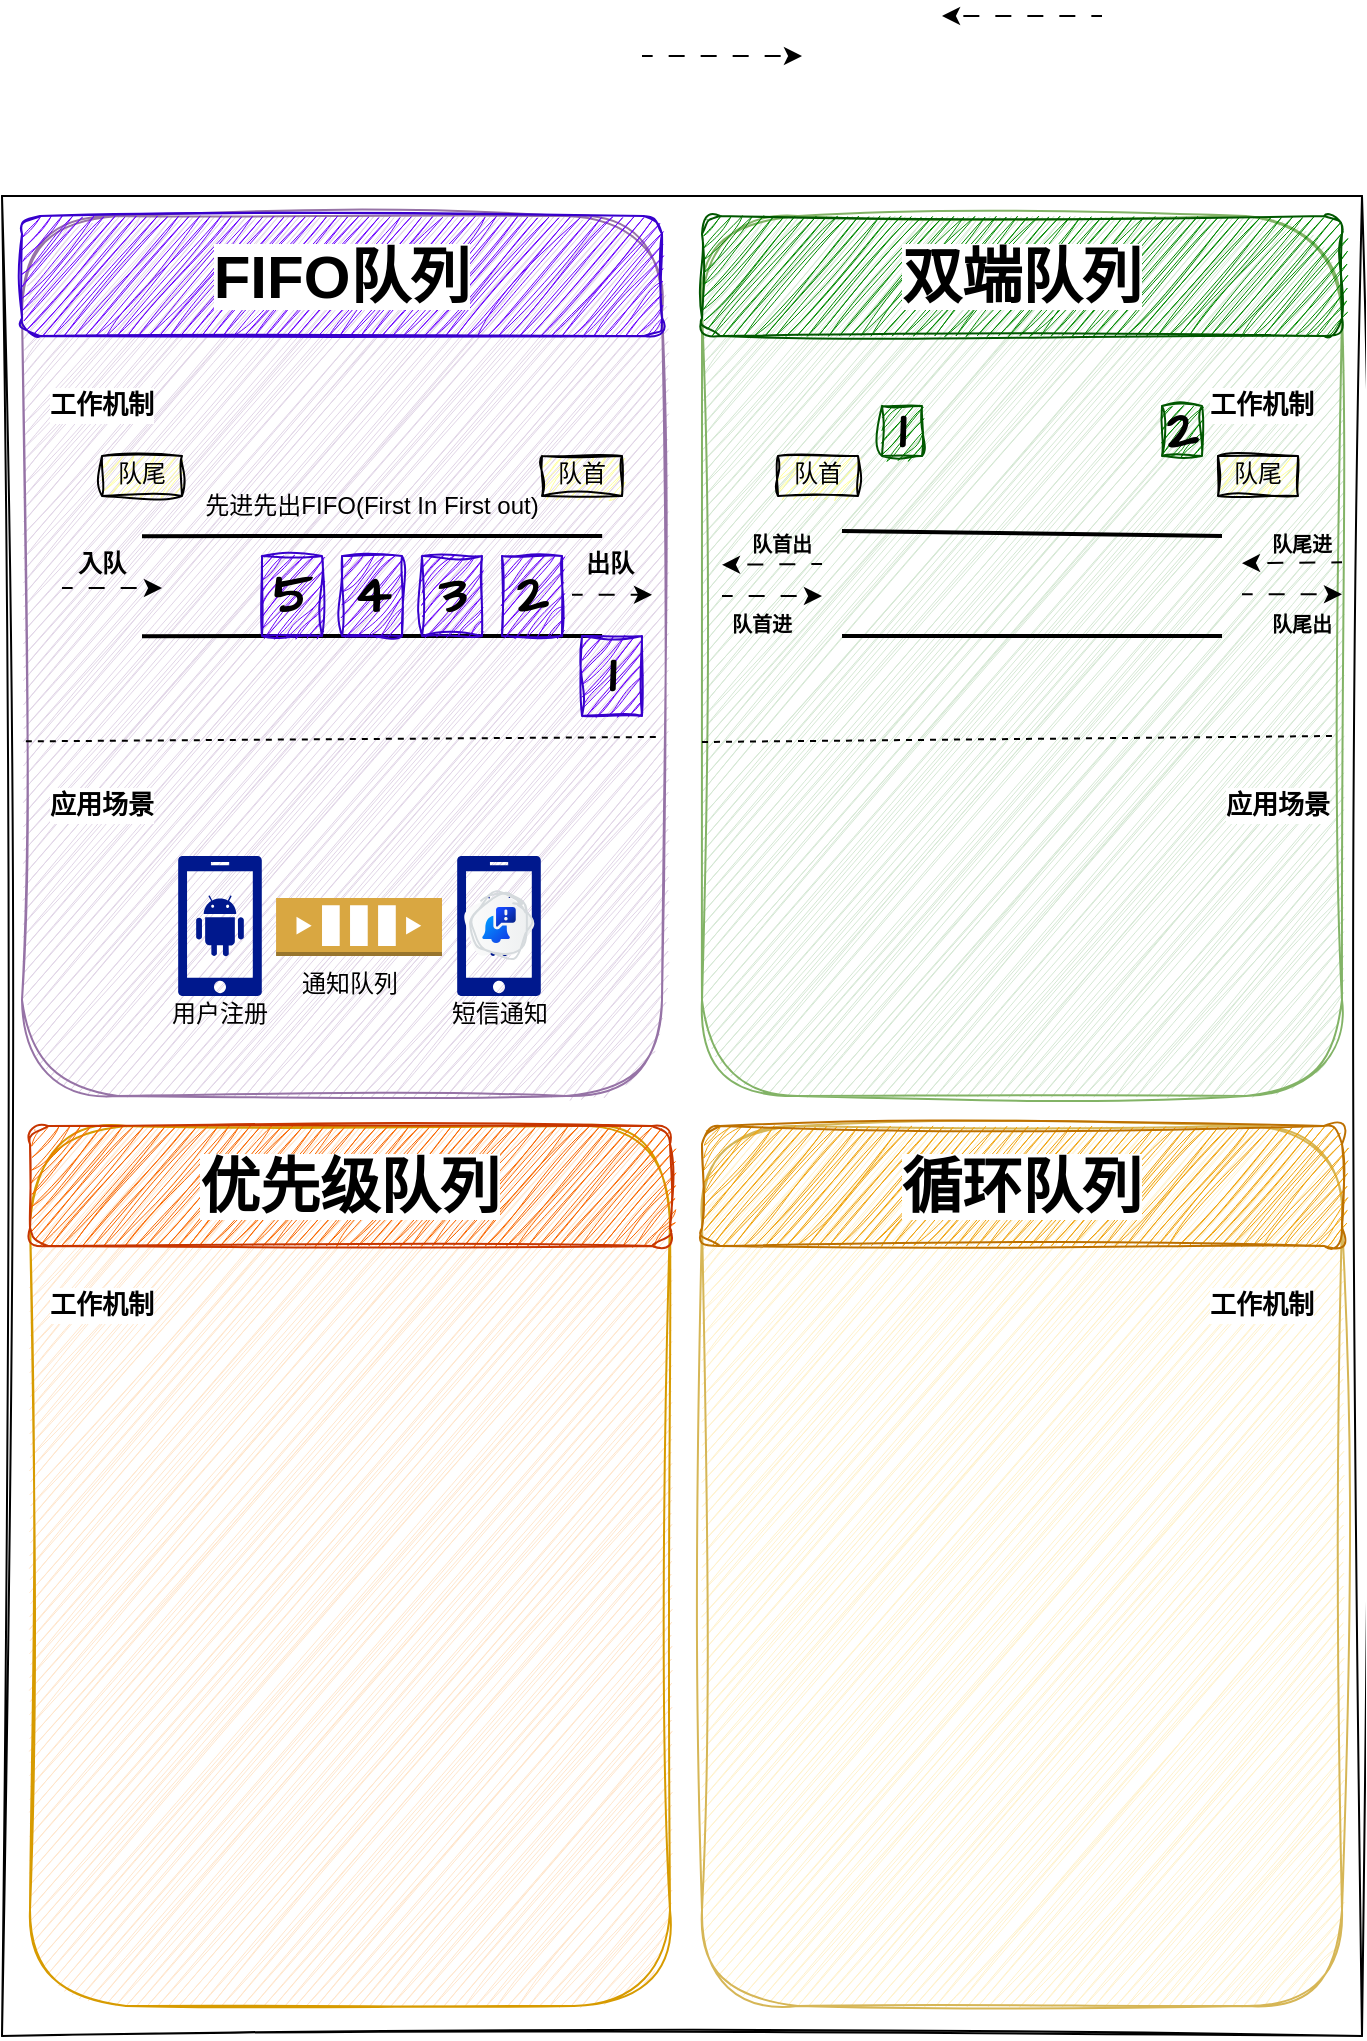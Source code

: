 <mxfile version="24.8.4">
  <diagram name="第 1 页" id="mWY-VB8-G_6gQcPZJyGA">
    <mxGraphModel dx="1728" dy="934" grid="1" gridSize="10" guides="1" tooltips="1" connect="1" arrows="1" fold="1" page="1" pageScale="1" pageWidth="827" pageHeight="1169" math="0" shadow="0">
      <root>
        <mxCell id="0" />
        <mxCell id="1" parent="0" />
        <mxCell id="hMgspPJemzrpV8L7LL4D-1" value="" style="endArrow=none;html=1;rounded=0;sketch=1;hachureGap=4;jiggle=2;curveFitting=1;fontFamily=Architects Daughter;fontSource=https%3A%2F%2Ffonts.googleapis.com%2Fcss%3Ffamily%3DArchitects%2BDaughter;" edge="1" parent="1">
          <mxGeometry width="50" height="50" relative="1" as="geometry">
            <mxPoint x="80" y="120" as="sourcePoint" />
            <mxPoint x="760" y="120" as="targetPoint" />
          </mxGeometry>
        </mxCell>
        <mxCell id="hMgspPJemzrpV8L7LL4D-2" value="" style="endArrow=none;html=1;rounded=0;sketch=1;hachureGap=4;jiggle=2;curveFitting=1;fontFamily=Architects Daughter;fontSource=https%3A%2F%2Ffonts.googleapis.com%2Fcss%3Ffamily%3DArchitects%2BDaughter;" edge="1" parent="1">
          <mxGeometry width="50" height="50" relative="1" as="geometry">
            <mxPoint x="80" y="120" as="sourcePoint" />
            <mxPoint x="80" y="1040" as="targetPoint" />
          </mxGeometry>
        </mxCell>
        <mxCell id="hMgspPJemzrpV8L7LL4D-3" value="" style="endArrow=none;html=1;rounded=0;sketch=1;hachureGap=4;jiggle=2;curveFitting=1;fontFamily=Architects Daughter;fontSource=https%3A%2F%2Ffonts.googleapis.com%2Fcss%3Ffamily%3DArchitects%2BDaughter;" edge="1" parent="1">
          <mxGeometry width="50" height="50" relative="1" as="geometry">
            <mxPoint x="80" y="1040" as="sourcePoint" />
            <mxPoint x="760" y="1040" as="targetPoint" />
          </mxGeometry>
        </mxCell>
        <mxCell id="hMgspPJemzrpV8L7LL4D-4" value="" style="endArrow=none;html=1;rounded=0;sketch=1;hachureGap=4;jiggle=2;curveFitting=1;fontFamily=Architects Daughter;fontSource=https%3A%2F%2Ffonts.googleapis.com%2Fcss%3Ffamily%3DArchitects%2BDaughter;" edge="1" parent="1">
          <mxGeometry width="50" height="50" relative="1" as="geometry">
            <mxPoint x="760" y="120" as="sourcePoint" />
            <mxPoint x="760" y="1040" as="targetPoint" />
          </mxGeometry>
        </mxCell>
        <mxCell id="hMgspPJemzrpV8L7LL4D-5" value="" style="rounded=1;whiteSpace=wrap;html=1;sketch=1;hachureGap=4;jiggle=2;curveFitting=1;fontFamily=Architects Daughter;fontSource=https%3A%2F%2Ffonts.googleapis.com%2Fcss%3Ffamily%3DArchitects%2BDaughter;fillColor=#e1d5e7;strokeColor=#9673a6;" vertex="1" parent="1">
          <mxGeometry x="90" y="130" width="320" height="440" as="geometry" />
        </mxCell>
        <mxCell id="hMgspPJemzrpV8L7LL4D-10" value="" style="rounded=1;whiteSpace=wrap;html=1;sketch=1;hachureGap=4;jiggle=2;curveFitting=1;fontFamily=Architects Daughter;fontSource=https%3A%2F%2Ffonts.googleapis.com%2Fcss%3Ffamily%3DArchitects%2BDaughter;fillColor=#ffe6cc;strokeColor=#d79b00;" vertex="1" parent="1">
          <mxGeometry x="94" y="585" width="320" height="440" as="geometry" />
        </mxCell>
        <mxCell id="hMgspPJemzrpV8L7LL4D-11" value="" style="rounded=1;whiteSpace=wrap;html=1;sketch=1;hachureGap=4;jiggle=2;curveFitting=1;fontFamily=Architects Daughter;fontSource=https%3A%2F%2Ffonts.googleapis.com%2Fcss%3Ffamily%3DArchitects%2BDaughter;fillColor=#d5e8d4;strokeColor=#82b366;" vertex="1" parent="1">
          <mxGeometry x="430" y="130" width="320" height="440" as="geometry" />
        </mxCell>
        <mxCell id="hMgspPJemzrpV8L7LL4D-12" value="" style="rounded=1;whiteSpace=wrap;html=1;sketch=1;hachureGap=4;jiggle=2;curveFitting=1;fontFamily=Architects Daughter;fontSource=https%3A%2F%2Ffonts.googleapis.com%2Fcss%3Ffamily%3DArchitects%2BDaughter;fillColor=#fff2cc;strokeColor=#d6b656;" vertex="1" parent="1">
          <mxGeometry x="430" y="585" width="320" height="440" as="geometry" />
        </mxCell>
        <mxCell id="hMgspPJemzrpV8L7LL4D-14" value="&lt;font face=&quot;Helvetica&quot; size=&quot;1&quot; color=&quot;#000000&quot;&gt;&lt;b style=&quot;background-color: rgb(255, 255, 255); font-size: 30px;&quot;&gt;FIFO队列&lt;/b&gt;&lt;/font&gt;" style="rounded=1;whiteSpace=wrap;html=1;sketch=1;hachureGap=4;jiggle=2;curveFitting=1;fontFamily=Architects Daughter;fontSource=https%3A%2F%2Ffonts.googleapis.com%2Fcss%3Ffamily%3DArchitects%2BDaughter;fillColor=#6a00ff;fontColor=#ffffff;strokeColor=#3700CC;" vertex="1" parent="1">
          <mxGeometry x="90" y="130" width="320" height="60" as="geometry" />
        </mxCell>
        <mxCell id="hMgspPJemzrpV8L7LL4D-16" value="&lt;b style=&quot;forced-color-adjust: none; color: rgb(0, 0, 0); font-family: Helvetica; font-style: normal; font-variant-ligatures: normal; font-variant-caps: normal; letter-spacing: normal; orphans: 2; text-align: center; text-indent: 0px; text-transform: none; widows: 2; word-spacing: 0px; -webkit-text-stroke-width: 0px; white-space: normal; text-decoration-thickness: initial; text-decoration-style: initial; text-decoration-color: initial; background-color: rgb(255, 255, 255); font-size: 30px;&quot;&gt;双端队列&lt;/b&gt;" style="rounded=1;whiteSpace=wrap;html=1;sketch=1;hachureGap=4;jiggle=2;curveFitting=1;fontFamily=Architects Daughter;fontSource=https%3A%2F%2Ffonts.googleapis.com%2Fcss%3Ffamily%3DArchitects%2BDaughter;fillColor=#008a00;fontColor=#ffffff;strokeColor=#005700;" vertex="1" parent="1">
          <mxGeometry x="430" y="130" width="320" height="60" as="geometry" />
        </mxCell>
        <mxCell id="hMgspPJemzrpV8L7LL4D-17" value="&lt;b style=&quot;forced-color-adjust: none; color: rgb(0, 0, 0); font-family: Helvetica; font-style: normal; font-variant-ligatures: normal; font-variant-caps: normal; letter-spacing: normal; orphans: 2; text-align: center; text-indent: 0px; text-transform: none; widows: 2; word-spacing: 0px; -webkit-text-stroke-width: 0px; white-space: normal; text-decoration-thickness: initial; text-decoration-style: initial; text-decoration-color: initial; background-color: rgb(255, 255, 255); font-size: 30px;&quot;&gt;优先级队列&lt;/b&gt;" style="rounded=1;whiteSpace=wrap;html=1;sketch=1;hachureGap=4;jiggle=2;curveFitting=1;fontFamily=Architects Daughter;fontSource=https%3A%2F%2Ffonts.googleapis.com%2Fcss%3Ffamily%3DArchitects%2BDaughter;fillColor=#fa6800;fontColor=#000000;strokeColor=#C73500;" vertex="1" parent="1">
          <mxGeometry x="94" y="585" width="320" height="60" as="geometry" />
        </mxCell>
        <mxCell id="hMgspPJemzrpV8L7LL4D-18" value="&lt;b style=&quot;forced-color-adjust: none; color: rgb(0, 0, 0); font-family: Helvetica; font-style: normal; font-variant-ligatures: normal; font-variant-caps: normal; letter-spacing: normal; orphans: 2; text-align: center; text-indent: 0px; text-transform: none; widows: 2; word-spacing: 0px; -webkit-text-stroke-width: 0px; white-space: normal; text-decoration-thickness: initial; text-decoration-style: initial; text-decoration-color: initial; background-color: rgb(255, 255, 255); font-size: 30px;&quot;&gt;循环队列&lt;/b&gt;" style="rounded=1;whiteSpace=wrap;html=1;sketch=1;hachureGap=4;jiggle=2;curveFitting=1;fontFamily=Architects Daughter;fontSource=https%3A%2F%2Ffonts.googleapis.com%2Fcss%3Ffamily%3DArchitects%2BDaughter;fillColor=#f0a30a;fontColor=#000000;strokeColor=#BD7000;" vertex="1" parent="1">
          <mxGeometry x="430" y="585" width="320" height="60" as="geometry" />
        </mxCell>
        <mxCell id="hMgspPJemzrpV8L7LL4D-20" value="&lt;b style=&quot;&quot;&gt;&lt;font style=&quot;font-size: 13px; background-color: rgb(255, 255, 255);&quot;&gt;工作机制&lt;/font&gt;&lt;/b&gt;" style="text;html=1;align=center;verticalAlign=middle;whiteSpace=wrap;rounded=0;fontFamily=Architects Daughter;fontSource=https%3A%2F%2Ffonts.googleapis.com%2Fcss%3Ffamily%3DArchitects%2BDaughter;" vertex="1" parent="1">
          <mxGeometry x="100" y="210" width="60" height="30" as="geometry" />
        </mxCell>
        <mxCell id="hMgspPJemzrpV8L7LL4D-21" value="&lt;b style=&quot;&quot;&gt;&lt;font style=&quot;font-size: 13px; background-color: rgb(255, 255, 255);&quot;&gt;工作机制&lt;/font&gt;&lt;/b&gt;" style="text;html=1;align=center;verticalAlign=middle;whiteSpace=wrap;rounded=0;fontFamily=Architects Daughter;fontSource=https%3A%2F%2Ffonts.googleapis.com%2Fcss%3Ffamily%3DArchitects%2BDaughter;" vertex="1" parent="1">
          <mxGeometry x="680" y="210" width="60" height="30" as="geometry" />
        </mxCell>
        <mxCell id="hMgspPJemzrpV8L7LL4D-22" value="&lt;b style=&quot;&quot;&gt;&lt;font style=&quot;font-size: 13px; background-color: rgb(255, 255, 255);&quot;&gt;工作机制&lt;/font&gt;&lt;/b&gt;" style="text;html=1;align=center;verticalAlign=middle;whiteSpace=wrap;rounded=0;fontFamily=Architects Daughter;fontSource=https%3A%2F%2Ffonts.googleapis.com%2Fcss%3Ffamily%3DArchitects%2BDaughter;" vertex="1" parent="1">
          <mxGeometry x="680" y="660" width="60" height="30" as="geometry" />
        </mxCell>
        <mxCell id="hMgspPJemzrpV8L7LL4D-23" value="&lt;b style=&quot;&quot;&gt;&lt;font style=&quot;font-size: 13px; background-color: rgb(255, 255, 255);&quot;&gt;工作机制&lt;/font&gt;&lt;/b&gt;" style="text;html=1;align=center;verticalAlign=middle;whiteSpace=wrap;rounded=0;fontFamily=Architects Daughter;fontSource=https%3A%2F%2Ffonts.googleapis.com%2Fcss%3Ffamily%3DArchitects%2BDaughter;" vertex="1" parent="1">
          <mxGeometry x="100" y="660" width="60" height="30" as="geometry" />
        </mxCell>
        <mxCell id="hMgspPJemzrpV8L7LL4D-24" value="" style="endArrow=none;html=1;rounded=0;hachureGap=4;fontFamily=Architects Daughter;fontSource=https%3A%2F%2Ffonts.googleapis.com%2Fcss%3Ffamily%3DArchitects%2BDaughter;entryX=0.844;entryY=0.318;entryDx=0;entryDy=0;entryPerimeter=0;flowAnimation=0;strokeWidth=2;" edge="1" parent="1">
          <mxGeometry width="50" height="50" relative="1" as="geometry">
            <mxPoint x="150" y="290.08" as="sourcePoint" />
            <mxPoint x="380.08" y="290.0" as="targetPoint" />
          </mxGeometry>
        </mxCell>
        <mxCell id="hMgspPJemzrpV8L7LL4D-25" value="" style="endArrow=none;html=1;rounded=0;hachureGap=4;fontFamily=Architects Daughter;fontSource=https%3A%2F%2Ffonts.googleapis.com%2Fcss%3Ffamily%3DArchitects%2BDaughter;entryX=0.844;entryY=0.318;entryDx=0;entryDy=0;entryPerimeter=0;flowAnimation=0;strokeWidth=2;" edge="1" parent="1">
          <mxGeometry width="50" height="50" relative="1" as="geometry">
            <mxPoint x="150" y="340.08" as="sourcePoint" />
            <mxPoint x="380.08" y="340.0" as="targetPoint" />
          </mxGeometry>
        </mxCell>
        <mxCell id="hMgspPJemzrpV8L7LL4D-29" value="队尾" style="rounded=0;whiteSpace=wrap;html=1;sketch=1;hachureGap=4;jiggle=2;curveFitting=1;fontFamily=Architects Daughter;fontSource=https%3A%2F%2Ffonts.googleapis.com%2Fcss%3Ffamily%3DArchitects%2BDaughter;fillColor=#FFFF99;" vertex="1" parent="1">
          <mxGeometry x="130" y="250" width="40" height="20" as="geometry" />
        </mxCell>
        <mxCell id="hMgspPJemzrpV8L7LL4D-30" value="队首" style="rounded=0;whiteSpace=wrap;html=1;sketch=1;hachureGap=4;jiggle=2;curveFitting=1;fontFamily=Architects Daughter;fontSource=https%3A%2F%2Ffonts.googleapis.com%2Fcss%3Ffamily%3DArchitects%2BDaughter;fillColor=#FFFF99;" vertex="1" parent="1">
          <mxGeometry x="350" y="250" width="40" height="20" as="geometry" />
        </mxCell>
        <mxCell id="hMgspPJemzrpV8L7LL4D-32" value="" style="endArrow=none;dashed=1;html=1;rounded=0;hachureGap=4;fontFamily=Architects Daughter;fontSource=https%3A%2F%2Ffonts.googleapis.com%2Fcss%3Ffamily%3DArchitects%2BDaughter;entryX=0.991;entryY=0.592;entryDx=0;entryDy=0;entryPerimeter=0;exitX=0.006;exitY=0.597;exitDx=0;exitDy=0;exitPerimeter=0;flowAnimation=0;" edge="1" parent="1" source="hMgspPJemzrpV8L7LL4D-5" target="hMgspPJemzrpV8L7LL4D-5">
          <mxGeometry width="50" height="50" relative="1" as="geometry">
            <mxPoint x="180" y="440" as="sourcePoint" />
            <mxPoint x="230" y="390" as="targetPoint" />
          </mxGeometry>
        </mxCell>
        <mxCell id="hMgspPJemzrpV8L7LL4D-33" value="" style="endArrow=none;html=1;rounded=0;hachureGap=4;fontFamily=Architects Daughter;fontSource=https%3A%2F%2Ffonts.googleapis.com%2Fcss%3Ffamily%3DArchitects%2BDaughter;flowAnimation=0;strokeWidth=2;exitX=1;exitY=0.25;exitDx=0;exitDy=0;" edge="1" parent="1" source="hMgspPJemzrpV8L7LL4D-60">
          <mxGeometry width="50" height="50" relative="1" as="geometry">
            <mxPoint x="488" y="290.08" as="sourcePoint" />
            <mxPoint x="690" y="290" as="targetPoint" />
          </mxGeometry>
        </mxCell>
        <mxCell id="hMgspPJemzrpV8L7LL4D-34" value="" style="endArrow=none;html=1;rounded=0;hachureGap=4;fontFamily=Architects Daughter;fontSource=https%3A%2F%2Ffonts.googleapis.com%2Fcss%3Ffamily%3DArchitects%2BDaughter;flowAnimation=0;strokeWidth=2;" edge="1" parent="1">
          <mxGeometry width="50" height="50" relative="1" as="geometry">
            <mxPoint x="500" y="340" as="sourcePoint" />
            <mxPoint x="690" y="340" as="targetPoint" />
          </mxGeometry>
        </mxCell>
        <mxCell id="hMgspPJemzrpV8L7LL4D-35" value="队首" style="rounded=0;whiteSpace=wrap;html=1;sketch=1;hachureGap=4;jiggle=2;curveFitting=1;fontFamily=Architects Daughter;fontSource=https%3A%2F%2Ffonts.googleapis.com%2Fcss%3Ffamily%3DArchitects%2BDaughter;fillColor=#FFFF99;" vertex="1" parent="1">
          <mxGeometry x="468" y="250" width="40" height="20" as="geometry" />
        </mxCell>
        <mxCell id="hMgspPJemzrpV8L7LL4D-36" value="队尾" style="rounded=0;whiteSpace=wrap;html=1;sketch=1;hachureGap=4;jiggle=2;curveFitting=1;fontFamily=Architects Daughter;fontSource=https%3A%2F%2Ffonts.googleapis.com%2Fcss%3Ffamily%3DArchitects%2BDaughter;fillColor=#FFFF99;" vertex="1" parent="1">
          <mxGeometry x="688" y="250" width="40" height="20" as="geometry" />
        </mxCell>
        <mxCell id="hMgspPJemzrpV8L7LL4D-37" value="" style="endArrow=none;dashed=1;html=1;rounded=0;hachureGap=4;fontFamily=Architects Daughter;fontSource=https%3A%2F%2Ffonts.googleapis.com%2Fcss%3Ffamily%3DArchitects%2BDaughter;entryX=0.991;entryY=0.592;entryDx=0;entryDy=0;entryPerimeter=0;exitX=0.006;exitY=0.597;exitDx=0;exitDy=0;exitPerimeter=0;flowAnimation=0;" edge="1" parent="1">
          <mxGeometry width="50" height="50" relative="1" as="geometry">
            <mxPoint x="430" y="393" as="sourcePoint" />
            <mxPoint x="745" y="390" as="targetPoint" />
          </mxGeometry>
        </mxCell>
        <mxCell id="hMgspPJemzrpV8L7LL4D-38" value="&lt;b&gt;&lt;font color=&quot;#000000&quot; style=&quot;font-size: 27px;&quot;&gt;1&lt;/font&gt;&lt;/b&gt;" style="rounded=0;whiteSpace=wrap;html=1;hachureGap=4;fontFamily=Architects Daughter;fontSource=https%3A%2F%2Ffonts.googleapis.com%2Fcss%3Ffamily%3DArchitects%2BDaughter;fillColor=#6a00ff;fontColor=#ffffff;strokeColor=#3700CC;sketch=1;curveFitting=1;jiggle=2;" vertex="1" parent="1">
          <mxGeometry x="370" y="340" width="30" height="40" as="geometry" />
        </mxCell>
        <mxCell id="hMgspPJemzrpV8L7LL4D-40" value="&lt;b&gt;&lt;font color=&quot;#000000&quot; style=&quot;font-size: 27px;&quot;&gt;2&lt;/font&gt;&lt;/b&gt;" style="rounded=0;whiteSpace=wrap;html=1;hachureGap=4;fontFamily=Architects Daughter;fontSource=https%3A%2F%2Ffonts.googleapis.com%2Fcss%3Ffamily%3DArchitects%2BDaughter;fillColor=#6a00ff;fontColor=#ffffff;strokeColor=#3700CC;sketch=1;curveFitting=1;jiggle=2;" vertex="1" parent="1">
          <mxGeometry x="330" y="300" width="30" height="40" as="geometry" />
        </mxCell>
        <mxCell id="hMgspPJemzrpV8L7LL4D-41" value="&lt;b&gt;&lt;font color=&quot;#000000&quot; style=&quot;font-size: 27px;&quot;&gt;3&lt;/font&gt;&lt;/b&gt;" style="rounded=0;whiteSpace=wrap;html=1;hachureGap=4;fontFamily=Architects Daughter;fontSource=https%3A%2F%2Ffonts.googleapis.com%2Fcss%3Ffamily%3DArchitects%2BDaughter;fillColor=#6a00ff;fontColor=#ffffff;strokeColor=#3700CC;sketch=1;curveFitting=1;jiggle=2;" vertex="1" parent="1">
          <mxGeometry x="290" y="300" width="30" height="40" as="geometry" />
        </mxCell>
        <mxCell id="hMgspPJemzrpV8L7LL4D-44" value="&lt;b&gt;&lt;font color=&quot;#000000&quot; style=&quot;font-size: 27px;&quot;&gt;4&lt;/font&gt;&lt;/b&gt;" style="rounded=0;whiteSpace=wrap;html=1;hachureGap=4;fontFamily=Architects Daughter;fontSource=https%3A%2F%2Ffonts.googleapis.com%2Fcss%3Ffamily%3DArchitects%2BDaughter;fillColor=#6a00ff;fontColor=#ffffff;strokeColor=#3700CC;sketch=1;curveFitting=1;jiggle=2;" vertex="1" parent="1">
          <mxGeometry x="250" y="300" width="30" height="40" as="geometry" />
        </mxCell>
        <mxCell id="hMgspPJemzrpV8L7LL4D-45" value="&lt;b&gt;&lt;font color=&quot;#000000&quot; style=&quot;font-size: 27px;&quot;&gt;5&lt;/font&gt;&lt;/b&gt;" style="rounded=0;whiteSpace=wrap;html=1;hachureGap=4;fontFamily=Architects Daughter;fontSource=https%3A%2F%2Ffonts.googleapis.com%2Fcss%3Ffamily%3DArchitects%2BDaughter;fillColor=#6a00ff;fontColor=#ffffff;strokeColor=#3700CC;sketch=1;curveFitting=1;jiggle=2;" vertex="1" parent="1">
          <mxGeometry x="210" y="300" width="30" height="40" as="geometry" />
        </mxCell>
        <mxCell id="hMgspPJemzrpV8L7LL4D-46" value="&lt;font face=&quot;Helvetica&quot;&gt;先进先出FIFO(First In First out)&lt;/font&gt;" style="text;html=1;align=center;verticalAlign=middle;whiteSpace=wrap;rounded=0;fontFamily=Architects Daughter;fontSource=https%3A%2F%2Ffonts.googleapis.com%2Fcss%3Ffamily%3DArchitects%2BDaughter;" vertex="1" parent="1">
          <mxGeometry x="160" y="260" width="210" height="30" as="geometry" />
        </mxCell>
        <mxCell id="hMgspPJemzrpV8L7LL4D-48" value="" style="endArrow=classic;html=1;rounded=0;hachureGap=4;fontFamily=Architects Daughter;fontSource=https%3A%2F%2Ffonts.googleapis.com%2Fcss%3Ffamily%3DArchitects%2BDaughter;flowAnimation=1;" edge="1" parent="1">
          <mxGeometry width="50" height="50" relative="1" as="geometry">
            <mxPoint x="110" y="316" as="sourcePoint" />
            <mxPoint x="160" y="316" as="targetPoint" />
          </mxGeometry>
        </mxCell>
        <mxCell id="hMgspPJemzrpV8L7LL4D-49" value="" style="endArrow=classic;html=1;rounded=0;hachureGap=4;fontFamily=Architects Daughter;fontSource=https%3A%2F%2Ffonts.googleapis.com%2Fcss%3Ffamily%3DArchitects%2BDaughter;flowAnimation=1;" edge="1" parent="1">
          <mxGeometry width="50" height="50" relative="1" as="geometry">
            <mxPoint x="365" y="319.41" as="sourcePoint" />
            <mxPoint x="405" y="319.41" as="targetPoint" />
          </mxGeometry>
        </mxCell>
        <mxCell id="hMgspPJemzrpV8L7LL4D-50" value="&lt;b&gt;入队&lt;/b&gt;" style="text;html=1;align=center;verticalAlign=middle;whiteSpace=wrap;rounded=0;fontFamily=Architects Daughter;fontSource=https%3A%2F%2Ffonts.googleapis.com%2Fcss%3Ffamily%3DArchitects%2BDaughter;" vertex="1" parent="1">
          <mxGeometry x="100" y="290" width="60" height="30" as="geometry" />
        </mxCell>
        <mxCell id="hMgspPJemzrpV8L7LL4D-51" value="&lt;b&gt;出队&lt;/b&gt;" style="text;html=1;align=center;verticalAlign=middle;whiteSpace=wrap;rounded=0;fontFamily=Architects Daughter;fontSource=https%3A%2F%2Ffonts.googleapis.com%2Fcss%3Ffamily%3DArchitects%2BDaughter;" vertex="1" parent="1">
          <mxGeometry x="354" y="290" width="60" height="30" as="geometry" />
        </mxCell>
        <mxCell id="hMgspPJemzrpV8L7LL4D-53" value="" style="endArrow=classic;html=1;rounded=0;hachureGap=4;fontFamily=Architects Daughter;fontSource=https%3A%2F%2Ffonts.googleapis.com%2Fcss%3Ffamily%3DArchitects%2BDaughter;flowAnimation=1;" edge="1" parent="1">
          <mxGeometry width="50" height="50" relative="1" as="geometry">
            <mxPoint x="490" y="304" as="sourcePoint" />
            <mxPoint x="440" y="304.41" as="targetPoint" />
          </mxGeometry>
        </mxCell>
        <mxCell id="hMgspPJemzrpV8L7LL4D-54" value="" style="endArrow=classic;html=1;rounded=0;hachureGap=4;fontFamily=Architects Daughter;fontSource=https%3A%2F%2Ffonts.googleapis.com%2Fcss%3Ffamily%3DArchitects%2BDaughter;flowAnimation=1;" edge="1" parent="1">
          <mxGeometry width="50" height="50" relative="1" as="geometry">
            <mxPoint x="400" y="50" as="sourcePoint" />
            <mxPoint x="480" y="50" as="targetPoint" />
          </mxGeometry>
        </mxCell>
        <mxCell id="hMgspPJemzrpV8L7LL4D-55" value="" style="endArrow=classic;html=1;rounded=0;hachureGap=4;fontFamily=Architects Daughter;fontSource=https%3A%2F%2Ffonts.googleapis.com%2Fcss%3Ffamily%3DArchitects%2BDaughter;flowAnimation=1;" edge="1" parent="1">
          <mxGeometry width="50" height="50" relative="1" as="geometry">
            <mxPoint x="440" y="320" as="sourcePoint" />
            <mxPoint x="490" y="320" as="targetPoint" />
          </mxGeometry>
        </mxCell>
        <mxCell id="hMgspPJemzrpV8L7LL4D-56" value="" style="endArrow=classic;html=1;rounded=0;hachureGap=4;fontFamily=Architects Daughter;fontSource=https%3A%2F%2Ffonts.googleapis.com%2Fcss%3Ffamily%3DArchitects%2BDaughter;flowAnimation=1;" edge="1" parent="1">
          <mxGeometry width="50" height="50" relative="1" as="geometry">
            <mxPoint x="630" y="30.0" as="sourcePoint" />
            <mxPoint x="550" y="30.0" as="targetPoint" />
          </mxGeometry>
        </mxCell>
        <mxCell id="hMgspPJemzrpV8L7LL4D-58" value="" style="endArrow=classic;html=1;rounded=0;hachureGap=4;fontFamily=Architects Daughter;fontSource=https%3A%2F%2Ffonts.googleapis.com%2Fcss%3Ffamily%3DArchitects%2BDaughter;flowAnimation=1;" edge="1" parent="1">
          <mxGeometry width="50" height="50" relative="1" as="geometry">
            <mxPoint x="750" y="303.17" as="sourcePoint" />
            <mxPoint x="700" y="303.58" as="targetPoint" />
          </mxGeometry>
        </mxCell>
        <mxCell id="hMgspPJemzrpV8L7LL4D-59" value="" style="endArrow=classic;html=1;rounded=0;hachureGap=4;fontFamily=Architects Daughter;fontSource=https%3A%2F%2Ffonts.googleapis.com%2Fcss%3Ffamily%3DArchitects%2BDaughter;flowAnimation=1;" edge="1" parent="1">
          <mxGeometry width="50" height="50" relative="1" as="geometry">
            <mxPoint x="700" y="319.17" as="sourcePoint" />
            <mxPoint x="750" y="319.17" as="targetPoint" />
          </mxGeometry>
        </mxCell>
        <mxCell id="hMgspPJemzrpV8L7LL4D-60" value="&lt;b&gt;&lt;font style=&quot;font-size: 10px;&quot;&gt;队首出&lt;/font&gt;&lt;/b&gt;" style="text;html=1;align=center;verticalAlign=middle;whiteSpace=wrap;rounded=0;fontFamily=Architects Daughter;fontSource=https%3A%2F%2Ffonts.googleapis.com%2Fcss%3Ffamily%3DArchitects%2BDaughter;" vertex="1" parent="1">
          <mxGeometry x="440" y="280" width="60" height="30" as="geometry" />
        </mxCell>
        <mxCell id="hMgspPJemzrpV8L7LL4D-61" value="&lt;b&gt;&lt;font style=&quot;font-size: 10px;&quot;&gt;队首进&lt;/font&gt;&lt;/b&gt;" style="text;html=1;align=center;verticalAlign=middle;whiteSpace=wrap;rounded=0;fontFamily=Architects Daughter;fontSource=https%3A%2F%2Ffonts.googleapis.com%2Fcss%3Ffamily%3DArchitects%2BDaughter;" vertex="1" parent="1">
          <mxGeometry x="430" y="320" width="60" height="30" as="geometry" />
        </mxCell>
        <mxCell id="hMgspPJemzrpV8L7LL4D-62" value="&lt;b&gt;&lt;font style=&quot;font-size: 10px;&quot;&gt;队尾进&lt;/font&gt;&lt;/b&gt;" style="text;html=1;align=center;verticalAlign=middle;whiteSpace=wrap;rounded=0;fontFamily=Architects Daughter;fontSource=https%3A%2F%2Ffonts.googleapis.com%2Fcss%3Ffamily%3DArchitects%2BDaughter;" vertex="1" parent="1">
          <mxGeometry x="700" y="280" width="60" height="30" as="geometry" />
        </mxCell>
        <mxCell id="hMgspPJemzrpV8L7LL4D-63" value="&lt;b&gt;&lt;font style=&quot;font-size: 10px;&quot;&gt;队尾出&lt;/font&gt;&lt;/b&gt;" style="text;html=1;align=center;verticalAlign=middle;whiteSpace=wrap;rounded=0;fontFamily=Architects Daughter;fontSource=https%3A%2F%2Ffonts.googleapis.com%2Fcss%3Ffamily%3DArchitects%2BDaughter;" vertex="1" parent="1">
          <mxGeometry x="700" y="320" width="60" height="30" as="geometry" />
        </mxCell>
        <mxCell id="hMgspPJemzrpV8L7LL4D-64" value="&lt;b&gt;&lt;font color=&quot;#000000&quot; style=&quot;font-size: 27px;&quot;&gt;1&lt;/font&gt;&lt;/b&gt;" style="rounded=0;whiteSpace=wrap;html=1;hachureGap=4;fontFamily=Architects Daughter;fontSource=https%3A%2F%2Ffonts.googleapis.com%2Fcss%3Ffamily%3DArchitects%2BDaughter;fillColor=#008a00;fontColor=#ffffff;strokeColor=#005700;sketch=1;curveFitting=1;jiggle=2;" vertex="1" parent="1">
          <mxGeometry x="520" y="225" width="20" height="25" as="geometry" />
        </mxCell>
        <mxCell id="hMgspPJemzrpV8L7LL4D-65" value="&lt;b&gt;&lt;font color=&quot;#000000&quot; style=&quot;font-size: 27px;&quot;&gt;2&lt;/font&gt;&lt;/b&gt;" style="rounded=0;whiteSpace=wrap;html=1;hachureGap=4;fontFamily=Architects Daughter;fontSource=https%3A%2F%2Ffonts.googleapis.com%2Fcss%3Ffamily%3DArchitects%2BDaughter;fillColor=#008a00;fontColor=#ffffff;strokeColor=#005700;sketch=1;curveFitting=1;jiggle=2;" vertex="1" parent="1">
          <mxGeometry x="660" y="225" width="20" height="25" as="geometry" />
        </mxCell>
        <mxCell id="hMgspPJemzrpV8L7LL4D-67" value="&lt;b style=&quot;&quot;&gt;&lt;font style=&quot;font-size: 13px; background-color: rgb(255, 255, 255);&quot;&gt;应用场景&lt;/font&gt;&lt;/b&gt;" style="text;html=1;align=center;verticalAlign=middle;whiteSpace=wrap;rounded=0;fontFamily=Architects Daughter;fontSource=https%3A%2F%2Ffonts.googleapis.com%2Fcss%3Ffamily%3DArchitects%2BDaughter;" vertex="1" parent="1">
          <mxGeometry x="100" y="410" width="60" height="30" as="geometry" />
        </mxCell>
        <mxCell id="hMgspPJemzrpV8L7LL4D-68" value="&lt;b style=&quot;&quot;&gt;&lt;font style=&quot;font-size: 13px; background-color: rgb(255, 255, 255);&quot;&gt;应用场景&lt;/font&gt;&lt;/b&gt;" style="text;html=1;align=center;verticalAlign=middle;whiteSpace=wrap;rounded=0;fontFamily=Architects Daughter;fontSource=https%3A%2F%2Ffonts.googleapis.com%2Fcss%3Ffamily%3DArchitects%2BDaughter;" vertex="1" parent="1">
          <mxGeometry x="688" y="410" width="60" height="30" as="geometry" />
        </mxCell>
        <mxCell id="hMgspPJemzrpV8L7LL4D-69" value="" style="sketch=0;aspect=fixed;pointerEvents=1;shadow=0;dashed=0;html=1;strokeColor=none;labelPosition=center;verticalLabelPosition=bottom;verticalAlign=top;align=center;fillColor=#00188D;shape=mxgraph.mscae.enterprise.android_phone;hachureGap=4;jiggle=2;curveFitting=1;fontFamily=Architects Daughter;fontSource=https%3A%2F%2Ffonts.googleapis.com%2Fcss%3Ffamily%3DArchitects%2BDaughter;" vertex="1" parent="1">
          <mxGeometry x="168" y="450" width="42" height="70" as="geometry" />
        </mxCell>
        <mxCell id="hMgspPJemzrpV8L7LL4D-71" value="" style="outlineConnect=0;dashed=0;verticalLabelPosition=bottom;verticalAlign=top;align=center;html=1;shape=mxgraph.aws3.queue;fillColor=#D9A741;gradientColor=none;hachureGap=4;fontFamily=Architects Daughter;fontSource=https%3A%2F%2Ffonts.googleapis.com%2Fcss%3Ffamily%3DArchitects%2BDaughter;" vertex="1" parent="1">
          <mxGeometry x="217.03" y="471" width="82.97" height="29" as="geometry" />
        </mxCell>
        <mxCell id="hMgspPJemzrpV8L7LL4D-78" value="" style="sketch=0;aspect=fixed;pointerEvents=1;shadow=0;dashed=0;html=1;strokeColor=none;labelPosition=center;verticalLabelPosition=bottom;verticalAlign=top;align=center;fillColor=#00188D;shape=mxgraph.mscae.enterprise.android_phone;hachureGap=4;jiggle=2;curveFitting=1;fontFamily=Architects Daughter;fontSource=https%3A%2F%2Ffonts.googleapis.com%2Fcss%3Ffamily%3DArchitects%2BDaughter;" vertex="1" parent="1">
          <mxGeometry x="307.5" y="450" width="42" height="70" as="geometry" />
        </mxCell>
        <mxCell id="hMgspPJemzrpV8L7LL4D-79" value="" style="shape=mxgraph.sap.icon;labelPosition=center;verticalLabelPosition=bottom;align=center;verticalAlign=top;strokeWidth=1;strokeColor=#D5DADD;fillColor=#EDEFF0;gradientColor=#FCFCFC;gradientDirection=west;aspect=fixed;SAPIcon=SAP_Alert_Notification_service_for_SAP_BTP;sketch=1;hachureGap=4;jiggle=2;curveFitting=1;fontFamily=Architects Daughter;fontSource=https%3A%2F%2Ffonts.googleapis.com%2Fcss%3Ffamily%3DArchitects%2BDaughter;" vertex="1" parent="1">
          <mxGeometry x="313.5" y="469.5" width="30" height="30" as="geometry" />
        </mxCell>
        <mxCell id="hMgspPJemzrpV8L7LL4D-80" value="通知队列" style="text;html=1;align=center;verticalAlign=middle;whiteSpace=wrap;rounded=0;fontFamily=Architects Daughter;fontSource=https%3A%2F%2Ffonts.googleapis.com%2Fcss%3Ffamily%3DArchitects%2BDaughter;" vertex="1" parent="1">
          <mxGeometry x="224" y="500" width="60" height="30" as="geometry" />
        </mxCell>
        <mxCell id="hMgspPJemzrpV8L7LL4D-81" value="用户注册" style="text;html=1;align=center;verticalAlign=middle;whiteSpace=wrap;rounded=0;fontFamily=Architects Daughter;fontSource=https%3A%2F%2Ffonts.googleapis.com%2Fcss%3Ffamily%3DArchitects%2BDaughter;" vertex="1" parent="1">
          <mxGeometry x="161" y="520" width="56" height="20" as="geometry" />
        </mxCell>
        <mxCell id="hMgspPJemzrpV8L7LL4D-82" value="短信通知" style="text;html=1;align=center;verticalAlign=middle;whiteSpace=wrap;rounded=0;fontFamily=Architects Daughter;fontSource=https%3A%2F%2Ffonts.googleapis.com%2Fcss%3Ffamily%3DArchitects%2BDaughter;" vertex="1" parent="1">
          <mxGeometry x="300.5" y="520" width="56" height="20" as="geometry" />
        </mxCell>
      </root>
    </mxGraphModel>
  </diagram>
</mxfile>
